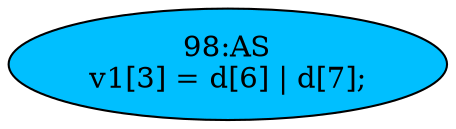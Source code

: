 strict digraph "" {
	node [label="\N"];
	"98:AS"	 [ast="<pyverilog.vparser.ast.Assign object at 0x7fee23154ad0>",
		def_var="['v1']",
		fillcolor=deepskyblue,
		label="98:AS
v1[3] = d[6] | d[7];",
		statements="[]",
		style=filled,
		typ=Assign,
		use_var="['d', 'd']"];
}
